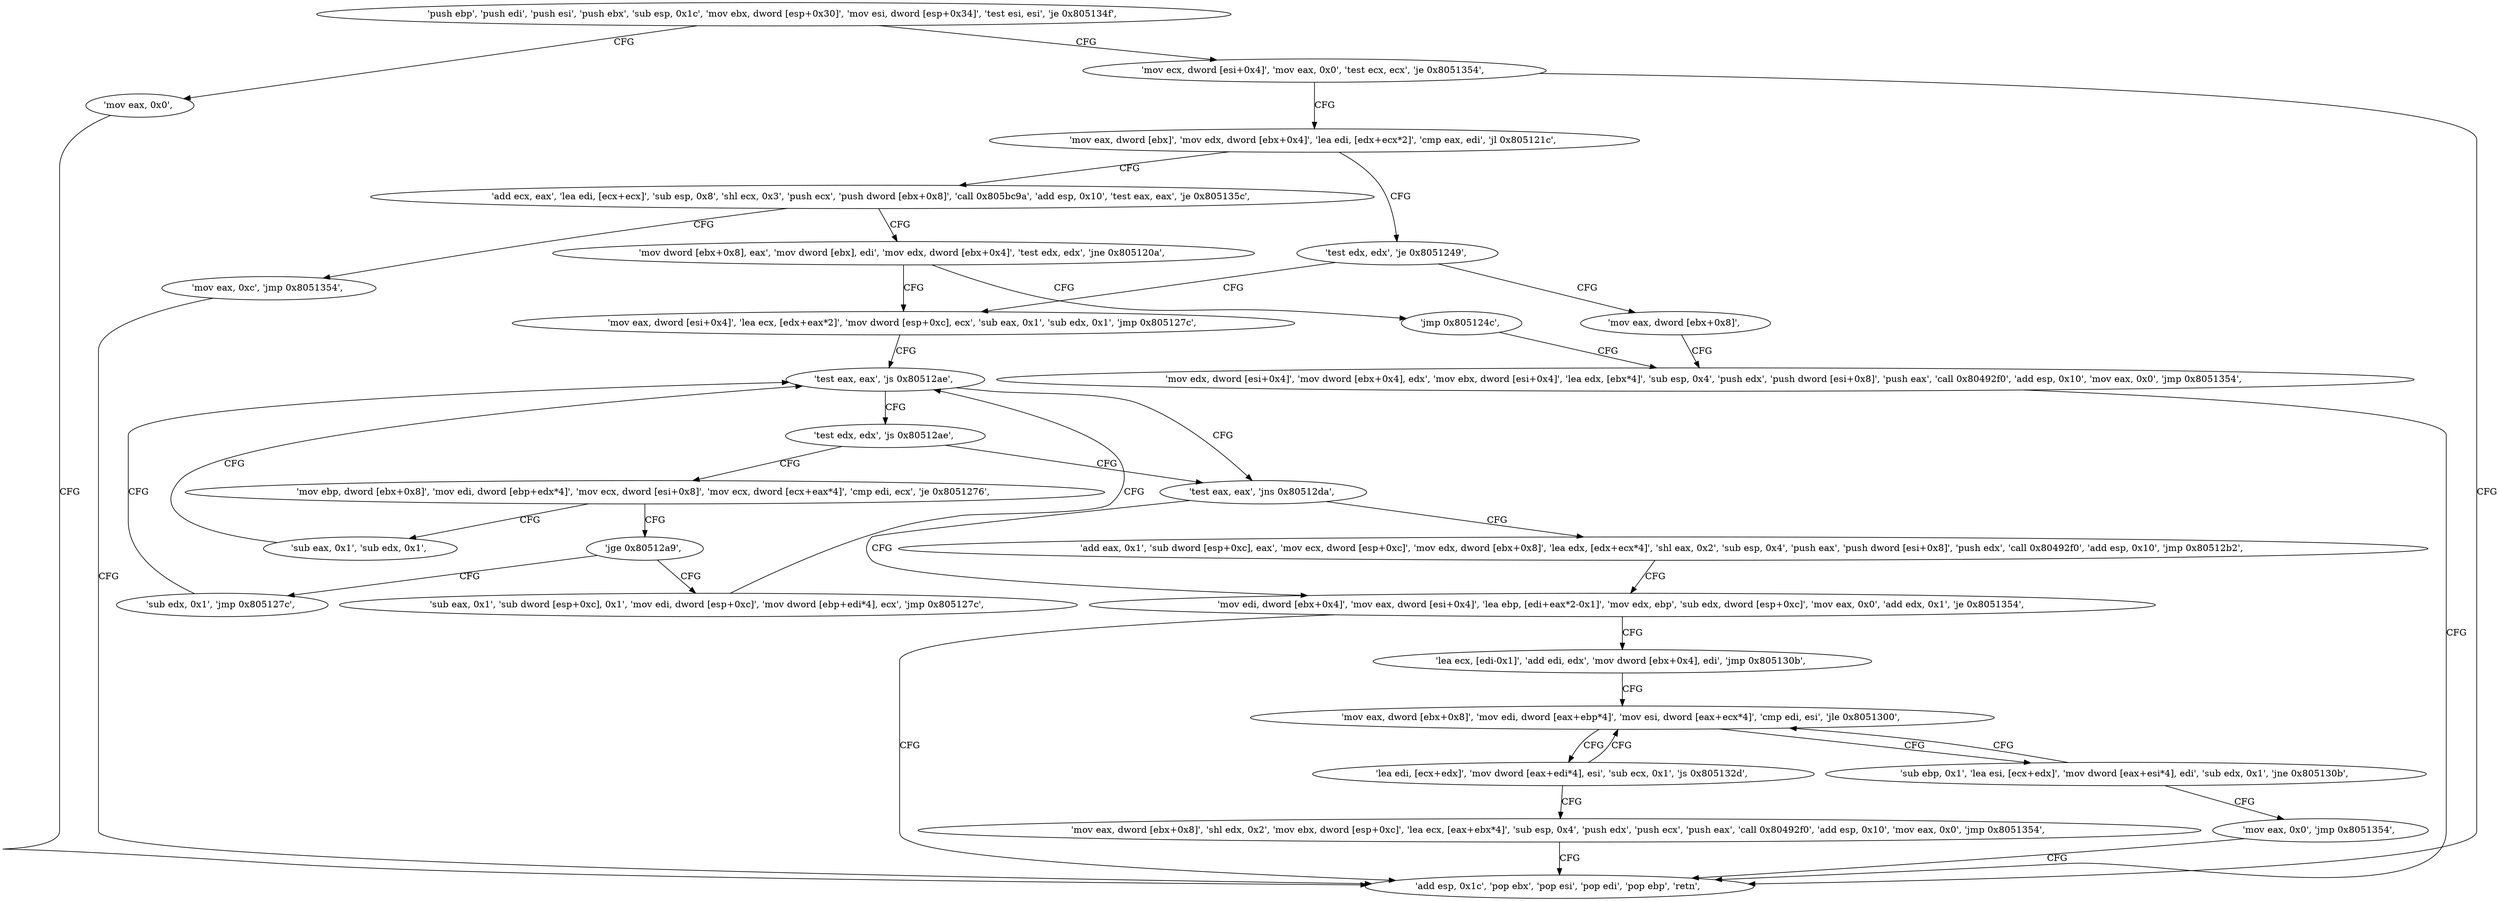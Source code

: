 digraph "func" {
"134549971" [label = "'push ebp', 'push edi', 'push esi', 'push ebx', 'sub esp, 0x1c', 'mov ebx, dword [esp+0x30]', 'mov esi, dword [esp+0x34]', 'test esi, esi', 'je 0x805134f', " ]
"134550351" [label = "'mov eax, 0x0', " ]
"134549994" [label = "'mov ecx, dword [esi+0x4]', 'mov eax, 0x0', 'test ecx, ecx', 'je 0x8051354', " ]
"134550356" [label = "'add esp, 0x1c', 'pop ebx', 'pop esi', 'pop edi', 'pop ebp', 'retn', " ]
"134550010" [label = "'mov eax, dword [ebx]', 'mov edx, dword [ebx+0x4]', 'lea edi, [edx+ecx*2]', 'cmp eax, edi', 'jl 0x805121c', " ]
"134550044" [label = "'add ecx, eax', 'lea edi, [ecx+ecx]', 'sub esp, 0x8', 'shl ecx, 0x3', 'push ecx', 'push dword [ebx+0x8]', 'call 0x805bc9a', 'add esp, 0x10', 'test eax, eax', 'je 0x805135c', " ]
"134550022" [label = "'test edx, edx', 'je 0x8051249', " ]
"134550364" [label = "'mov eax, 0xc', 'jmp 0x8051354', " ]
"134550075" [label = "'mov dword [ebx+0x8], eax', 'mov dword [ebx], edi', 'mov edx, dword [ebx+0x4]', 'test edx, edx', 'jne 0x805120a', " ]
"134550089" [label = "'mov eax, dword [ebx+0x8]', " ]
"134550026" [label = "'mov eax, dword [esi+0x4]', 'lea ecx, [edx+eax*2]', 'mov dword [esp+0xc], ecx', 'sub eax, 0x1', 'sub edx, 0x1', 'jmp 0x805127c', " ]
"134550087" [label = "'jmp 0x805124c', " ]
"134550092" [label = "'mov edx, dword [esi+0x4]', 'mov dword [ebx+0x4], edx', 'mov ebx, dword [esi+0x4]', 'lea edx, [ebx*4]', 'sub esp, 0x4', 'push edx', 'push dword [esi+0x8]', 'push eax', 'call 0x80492f0', 'add esp, 0x10', 'mov eax, 0x0', 'jmp 0x8051354', " ]
"134550140" [label = "'test eax, eax', 'js 0x80512ae', " ]
"134550190" [label = "'test eax, eax', 'jns 0x80512da', " ]
"134550144" [label = "'test edx, edx', 'js 0x80512ae', " ]
"134550234" [label = "'add eax, 0x1', 'sub dword [esp+0xc], eax', 'mov ecx, dword [esp+0xc]', 'mov edx, dword [ebx+0x8]', 'lea edx, [edx+ecx*4]', 'shl eax, 0x2', 'sub esp, 0x4', 'push eax', 'push dword [esi+0x8]', 'push edx', 'call 0x80492f0', 'add esp, 0x10', 'jmp 0x80512b2', " ]
"134550194" [label = "'mov edi, dword [ebx+0x4]', 'mov eax, dword [esi+0x4]', 'lea ebp, [edi+eax*2-0x1]', 'mov edx, ebp', 'sub edx, dword [esp+0xc]', 'mov eax, 0x0', 'add edx, 0x1', 'je 0x8051354', " ]
"134550148" [label = "'mov ebp, dword [ebx+0x8]', 'mov edi, dword [ebp+edx*4]', 'mov ecx, dword [esi+0x8]', 'mov ecx, dword [ecx+eax*4]', 'cmp edi, ecx', 'je 0x8051276', " ]
"134550224" [label = "'lea ecx, [edi-0x1]', 'add edi, edx', 'mov dword [ebx+0x4], edi', 'jmp 0x805130b', " ]
"134550134" [label = "'sub eax, 0x1', 'sub edx, 0x1', " ]
"134550165" [label = "'jge 0x80512a9', " ]
"134550283" [label = "'mov eax, dword [ebx+0x8]', 'mov edi, dword [eax+ebp*4]', 'mov esi, dword [eax+ecx*4]', 'cmp edi, esi', 'jle 0x8051300', " ]
"134550185" [label = "'sub edx, 0x1', 'jmp 0x805127c', " ]
"134550167" [label = "'sub eax, 0x1', 'sub dword [esp+0xc], 0x1', 'mov edi, dword [esp+0xc]', 'mov dword [ebp+edi*4], ecx', 'jmp 0x805127c', " ]
"134550272" [label = "'lea edi, [ecx+edx]', 'mov dword [eax+edi*4], esi', 'sub ecx, 0x1', 'js 0x805132d', " ]
"134550296" [label = "'sub ebp, 0x1', 'lea esi, [ecx+edx]', 'mov dword [eax+esi*4], edi', 'sub edx, 0x1', 'jne 0x805130b', " ]
"134550317" [label = "'mov eax, dword [ebx+0x8]', 'shl edx, 0x2', 'mov ebx, dword [esp+0xc]', 'lea ecx, [eax+ebx*4]', 'sub esp, 0x4', 'push edx', 'push ecx', 'push eax', 'call 0x80492f0', 'add esp, 0x10', 'mov eax, 0x0', 'jmp 0x8051354', " ]
"134550310" [label = "'mov eax, 0x0', 'jmp 0x8051354', " ]
"134549971" -> "134550351" [ label = "CFG" ]
"134549971" -> "134549994" [ label = "CFG" ]
"134550351" -> "134550356" [ label = "CFG" ]
"134549994" -> "134550356" [ label = "CFG" ]
"134549994" -> "134550010" [ label = "CFG" ]
"134550010" -> "134550044" [ label = "CFG" ]
"134550010" -> "134550022" [ label = "CFG" ]
"134550044" -> "134550364" [ label = "CFG" ]
"134550044" -> "134550075" [ label = "CFG" ]
"134550022" -> "134550089" [ label = "CFG" ]
"134550022" -> "134550026" [ label = "CFG" ]
"134550364" -> "134550356" [ label = "CFG" ]
"134550075" -> "134550026" [ label = "CFG" ]
"134550075" -> "134550087" [ label = "CFG" ]
"134550089" -> "134550092" [ label = "CFG" ]
"134550026" -> "134550140" [ label = "CFG" ]
"134550087" -> "134550092" [ label = "CFG" ]
"134550092" -> "134550356" [ label = "CFG" ]
"134550140" -> "134550190" [ label = "CFG" ]
"134550140" -> "134550144" [ label = "CFG" ]
"134550190" -> "134550234" [ label = "CFG" ]
"134550190" -> "134550194" [ label = "CFG" ]
"134550144" -> "134550190" [ label = "CFG" ]
"134550144" -> "134550148" [ label = "CFG" ]
"134550234" -> "134550194" [ label = "CFG" ]
"134550194" -> "134550356" [ label = "CFG" ]
"134550194" -> "134550224" [ label = "CFG" ]
"134550148" -> "134550134" [ label = "CFG" ]
"134550148" -> "134550165" [ label = "CFG" ]
"134550224" -> "134550283" [ label = "CFG" ]
"134550134" -> "134550140" [ label = "CFG" ]
"134550165" -> "134550185" [ label = "CFG" ]
"134550165" -> "134550167" [ label = "CFG" ]
"134550283" -> "134550272" [ label = "CFG" ]
"134550283" -> "134550296" [ label = "CFG" ]
"134550185" -> "134550140" [ label = "CFG" ]
"134550167" -> "134550140" [ label = "CFG" ]
"134550272" -> "134550317" [ label = "CFG" ]
"134550272" -> "134550283" [ label = "CFG" ]
"134550296" -> "134550283" [ label = "CFG" ]
"134550296" -> "134550310" [ label = "CFG" ]
"134550317" -> "134550356" [ label = "CFG" ]
"134550310" -> "134550356" [ label = "CFG" ]
}
